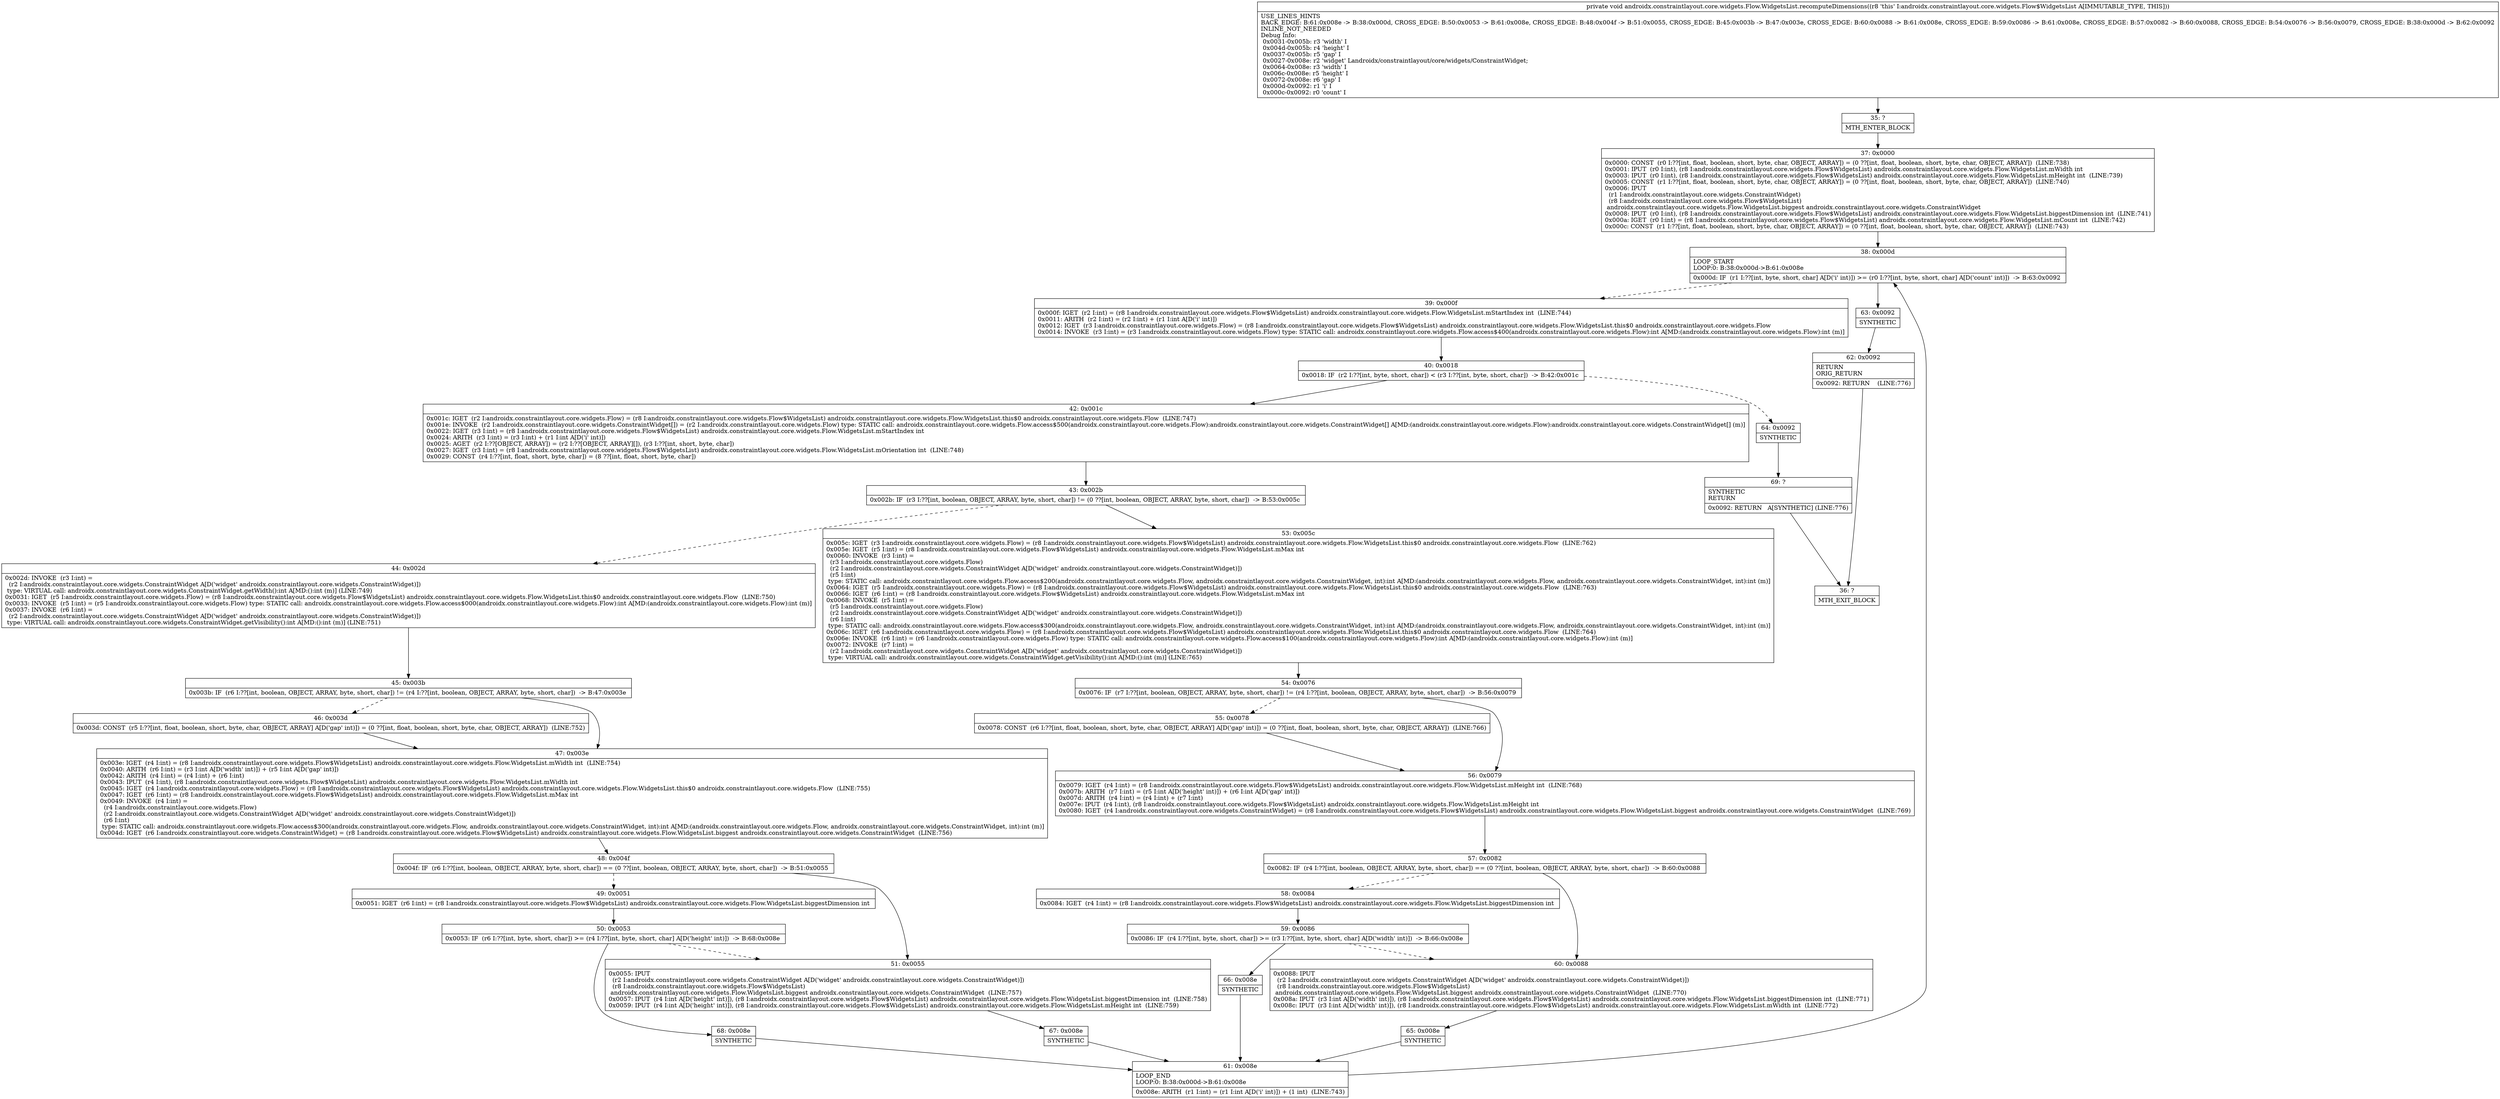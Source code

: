 digraph "CFG forandroidx.constraintlayout.core.widgets.Flow.WidgetsList.recomputeDimensions()V" {
Node_35 [shape=record,label="{35\:\ ?|MTH_ENTER_BLOCK\l}"];
Node_37 [shape=record,label="{37\:\ 0x0000|0x0000: CONST  (r0 I:??[int, float, boolean, short, byte, char, OBJECT, ARRAY]) = (0 ??[int, float, boolean, short, byte, char, OBJECT, ARRAY])  (LINE:738)\l0x0001: IPUT  (r0 I:int), (r8 I:androidx.constraintlayout.core.widgets.Flow$WidgetsList) androidx.constraintlayout.core.widgets.Flow.WidgetsList.mWidth int \l0x0003: IPUT  (r0 I:int), (r8 I:androidx.constraintlayout.core.widgets.Flow$WidgetsList) androidx.constraintlayout.core.widgets.Flow.WidgetsList.mHeight int  (LINE:739)\l0x0005: CONST  (r1 I:??[int, float, boolean, short, byte, char, OBJECT, ARRAY]) = (0 ??[int, float, boolean, short, byte, char, OBJECT, ARRAY])  (LINE:740)\l0x0006: IPUT  \l  (r1 I:androidx.constraintlayout.core.widgets.ConstraintWidget)\l  (r8 I:androidx.constraintlayout.core.widgets.Flow$WidgetsList)\l androidx.constraintlayout.core.widgets.Flow.WidgetsList.biggest androidx.constraintlayout.core.widgets.ConstraintWidget \l0x0008: IPUT  (r0 I:int), (r8 I:androidx.constraintlayout.core.widgets.Flow$WidgetsList) androidx.constraintlayout.core.widgets.Flow.WidgetsList.biggestDimension int  (LINE:741)\l0x000a: IGET  (r0 I:int) = (r8 I:androidx.constraintlayout.core.widgets.Flow$WidgetsList) androidx.constraintlayout.core.widgets.Flow.WidgetsList.mCount int  (LINE:742)\l0x000c: CONST  (r1 I:??[int, float, boolean, short, byte, char, OBJECT, ARRAY]) = (0 ??[int, float, boolean, short, byte, char, OBJECT, ARRAY])  (LINE:743)\l}"];
Node_38 [shape=record,label="{38\:\ 0x000d|LOOP_START\lLOOP:0: B:38:0x000d\-\>B:61:0x008e\l|0x000d: IF  (r1 I:??[int, byte, short, char] A[D('i' int)]) \>= (r0 I:??[int, byte, short, char] A[D('count' int)])  \-\> B:63:0x0092 \l}"];
Node_39 [shape=record,label="{39\:\ 0x000f|0x000f: IGET  (r2 I:int) = (r8 I:androidx.constraintlayout.core.widgets.Flow$WidgetsList) androidx.constraintlayout.core.widgets.Flow.WidgetsList.mStartIndex int  (LINE:744)\l0x0011: ARITH  (r2 I:int) = (r2 I:int) + (r1 I:int A[D('i' int)]) \l0x0012: IGET  (r3 I:androidx.constraintlayout.core.widgets.Flow) = (r8 I:androidx.constraintlayout.core.widgets.Flow$WidgetsList) androidx.constraintlayout.core.widgets.Flow.WidgetsList.this$0 androidx.constraintlayout.core.widgets.Flow \l0x0014: INVOKE  (r3 I:int) = (r3 I:androidx.constraintlayout.core.widgets.Flow) type: STATIC call: androidx.constraintlayout.core.widgets.Flow.access$400(androidx.constraintlayout.core.widgets.Flow):int A[MD:(androidx.constraintlayout.core.widgets.Flow):int (m)]\l}"];
Node_40 [shape=record,label="{40\:\ 0x0018|0x0018: IF  (r2 I:??[int, byte, short, char]) \< (r3 I:??[int, byte, short, char])  \-\> B:42:0x001c \l}"];
Node_42 [shape=record,label="{42\:\ 0x001c|0x001c: IGET  (r2 I:androidx.constraintlayout.core.widgets.Flow) = (r8 I:androidx.constraintlayout.core.widgets.Flow$WidgetsList) androidx.constraintlayout.core.widgets.Flow.WidgetsList.this$0 androidx.constraintlayout.core.widgets.Flow  (LINE:747)\l0x001e: INVOKE  (r2 I:androidx.constraintlayout.core.widgets.ConstraintWidget[]) = (r2 I:androidx.constraintlayout.core.widgets.Flow) type: STATIC call: androidx.constraintlayout.core.widgets.Flow.access$500(androidx.constraintlayout.core.widgets.Flow):androidx.constraintlayout.core.widgets.ConstraintWidget[] A[MD:(androidx.constraintlayout.core.widgets.Flow):androidx.constraintlayout.core.widgets.ConstraintWidget[] (m)]\l0x0022: IGET  (r3 I:int) = (r8 I:androidx.constraintlayout.core.widgets.Flow$WidgetsList) androidx.constraintlayout.core.widgets.Flow.WidgetsList.mStartIndex int \l0x0024: ARITH  (r3 I:int) = (r3 I:int) + (r1 I:int A[D('i' int)]) \l0x0025: AGET  (r2 I:??[OBJECT, ARRAY]) = (r2 I:??[OBJECT, ARRAY][]), (r3 I:??[int, short, byte, char]) \l0x0027: IGET  (r3 I:int) = (r8 I:androidx.constraintlayout.core.widgets.Flow$WidgetsList) androidx.constraintlayout.core.widgets.Flow.WidgetsList.mOrientation int  (LINE:748)\l0x0029: CONST  (r4 I:??[int, float, short, byte, char]) = (8 ??[int, float, short, byte, char]) \l}"];
Node_43 [shape=record,label="{43\:\ 0x002b|0x002b: IF  (r3 I:??[int, boolean, OBJECT, ARRAY, byte, short, char]) != (0 ??[int, boolean, OBJECT, ARRAY, byte, short, char])  \-\> B:53:0x005c \l}"];
Node_44 [shape=record,label="{44\:\ 0x002d|0x002d: INVOKE  (r3 I:int) = \l  (r2 I:androidx.constraintlayout.core.widgets.ConstraintWidget A[D('widget' androidx.constraintlayout.core.widgets.ConstraintWidget)])\l type: VIRTUAL call: androidx.constraintlayout.core.widgets.ConstraintWidget.getWidth():int A[MD:():int (m)] (LINE:749)\l0x0031: IGET  (r5 I:androidx.constraintlayout.core.widgets.Flow) = (r8 I:androidx.constraintlayout.core.widgets.Flow$WidgetsList) androidx.constraintlayout.core.widgets.Flow.WidgetsList.this$0 androidx.constraintlayout.core.widgets.Flow  (LINE:750)\l0x0033: INVOKE  (r5 I:int) = (r5 I:androidx.constraintlayout.core.widgets.Flow) type: STATIC call: androidx.constraintlayout.core.widgets.Flow.access$000(androidx.constraintlayout.core.widgets.Flow):int A[MD:(androidx.constraintlayout.core.widgets.Flow):int (m)]\l0x0037: INVOKE  (r6 I:int) = \l  (r2 I:androidx.constraintlayout.core.widgets.ConstraintWidget A[D('widget' androidx.constraintlayout.core.widgets.ConstraintWidget)])\l type: VIRTUAL call: androidx.constraintlayout.core.widgets.ConstraintWidget.getVisibility():int A[MD:():int (m)] (LINE:751)\l}"];
Node_45 [shape=record,label="{45\:\ 0x003b|0x003b: IF  (r6 I:??[int, boolean, OBJECT, ARRAY, byte, short, char]) != (r4 I:??[int, boolean, OBJECT, ARRAY, byte, short, char])  \-\> B:47:0x003e \l}"];
Node_46 [shape=record,label="{46\:\ 0x003d|0x003d: CONST  (r5 I:??[int, float, boolean, short, byte, char, OBJECT, ARRAY] A[D('gap' int)]) = (0 ??[int, float, boolean, short, byte, char, OBJECT, ARRAY])  (LINE:752)\l}"];
Node_47 [shape=record,label="{47\:\ 0x003e|0x003e: IGET  (r4 I:int) = (r8 I:androidx.constraintlayout.core.widgets.Flow$WidgetsList) androidx.constraintlayout.core.widgets.Flow.WidgetsList.mWidth int  (LINE:754)\l0x0040: ARITH  (r6 I:int) = (r3 I:int A[D('width' int)]) + (r5 I:int A[D('gap' int)]) \l0x0042: ARITH  (r4 I:int) = (r4 I:int) + (r6 I:int) \l0x0043: IPUT  (r4 I:int), (r8 I:androidx.constraintlayout.core.widgets.Flow$WidgetsList) androidx.constraintlayout.core.widgets.Flow.WidgetsList.mWidth int \l0x0045: IGET  (r4 I:androidx.constraintlayout.core.widgets.Flow) = (r8 I:androidx.constraintlayout.core.widgets.Flow$WidgetsList) androidx.constraintlayout.core.widgets.Flow.WidgetsList.this$0 androidx.constraintlayout.core.widgets.Flow  (LINE:755)\l0x0047: IGET  (r6 I:int) = (r8 I:androidx.constraintlayout.core.widgets.Flow$WidgetsList) androidx.constraintlayout.core.widgets.Flow.WidgetsList.mMax int \l0x0049: INVOKE  (r4 I:int) = \l  (r4 I:androidx.constraintlayout.core.widgets.Flow)\l  (r2 I:androidx.constraintlayout.core.widgets.ConstraintWidget A[D('widget' androidx.constraintlayout.core.widgets.ConstraintWidget)])\l  (r6 I:int)\l type: STATIC call: androidx.constraintlayout.core.widgets.Flow.access$300(androidx.constraintlayout.core.widgets.Flow, androidx.constraintlayout.core.widgets.ConstraintWidget, int):int A[MD:(androidx.constraintlayout.core.widgets.Flow, androidx.constraintlayout.core.widgets.ConstraintWidget, int):int (m)]\l0x004d: IGET  (r6 I:androidx.constraintlayout.core.widgets.ConstraintWidget) = (r8 I:androidx.constraintlayout.core.widgets.Flow$WidgetsList) androidx.constraintlayout.core.widgets.Flow.WidgetsList.biggest androidx.constraintlayout.core.widgets.ConstraintWidget  (LINE:756)\l}"];
Node_48 [shape=record,label="{48\:\ 0x004f|0x004f: IF  (r6 I:??[int, boolean, OBJECT, ARRAY, byte, short, char]) == (0 ??[int, boolean, OBJECT, ARRAY, byte, short, char])  \-\> B:51:0x0055 \l}"];
Node_49 [shape=record,label="{49\:\ 0x0051|0x0051: IGET  (r6 I:int) = (r8 I:androidx.constraintlayout.core.widgets.Flow$WidgetsList) androidx.constraintlayout.core.widgets.Flow.WidgetsList.biggestDimension int \l}"];
Node_50 [shape=record,label="{50\:\ 0x0053|0x0053: IF  (r6 I:??[int, byte, short, char]) \>= (r4 I:??[int, byte, short, char] A[D('height' int)])  \-\> B:68:0x008e \l}"];
Node_68 [shape=record,label="{68\:\ 0x008e|SYNTHETIC\l}"];
Node_61 [shape=record,label="{61\:\ 0x008e|LOOP_END\lLOOP:0: B:38:0x000d\-\>B:61:0x008e\l|0x008e: ARITH  (r1 I:int) = (r1 I:int A[D('i' int)]) + (1 int)  (LINE:743)\l}"];
Node_51 [shape=record,label="{51\:\ 0x0055|0x0055: IPUT  \l  (r2 I:androidx.constraintlayout.core.widgets.ConstraintWidget A[D('widget' androidx.constraintlayout.core.widgets.ConstraintWidget)])\l  (r8 I:androidx.constraintlayout.core.widgets.Flow$WidgetsList)\l androidx.constraintlayout.core.widgets.Flow.WidgetsList.biggest androidx.constraintlayout.core.widgets.ConstraintWidget  (LINE:757)\l0x0057: IPUT  (r4 I:int A[D('height' int)]), (r8 I:androidx.constraintlayout.core.widgets.Flow$WidgetsList) androidx.constraintlayout.core.widgets.Flow.WidgetsList.biggestDimension int  (LINE:758)\l0x0059: IPUT  (r4 I:int A[D('height' int)]), (r8 I:androidx.constraintlayout.core.widgets.Flow$WidgetsList) androidx.constraintlayout.core.widgets.Flow.WidgetsList.mHeight int  (LINE:759)\l}"];
Node_67 [shape=record,label="{67\:\ 0x008e|SYNTHETIC\l}"];
Node_53 [shape=record,label="{53\:\ 0x005c|0x005c: IGET  (r3 I:androidx.constraintlayout.core.widgets.Flow) = (r8 I:androidx.constraintlayout.core.widgets.Flow$WidgetsList) androidx.constraintlayout.core.widgets.Flow.WidgetsList.this$0 androidx.constraintlayout.core.widgets.Flow  (LINE:762)\l0x005e: IGET  (r5 I:int) = (r8 I:androidx.constraintlayout.core.widgets.Flow$WidgetsList) androidx.constraintlayout.core.widgets.Flow.WidgetsList.mMax int \l0x0060: INVOKE  (r3 I:int) = \l  (r3 I:androidx.constraintlayout.core.widgets.Flow)\l  (r2 I:androidx.constraintlayout.core.widgets.ConstraintWidget A[D('widget' androidx.constraintlayout.core.widgets.ConstraintWidget)])\l  (r5 I:int)\l type: STATIC call: androidx.constraintlayout.core.widgets.Flow.access$200(androidx.constraintlayout.core.widgets.Flow, androidx.constraintlayout.core.widgets.ConstraintWidget, int):int A[MD:(androidx.constraintlayout.core.widgets.Flow, androidx.constraintlayout.core.widgets.ConstraintWidget, int):int (m)]\l0x0064: IGET  (r5 I:androidx.constraintlayout.core.widgets.Flow) = (r8 I:androidx.constraintlayout.core.widgets.Flow$WidgetsList) androidx.constraintlayout.core.widgets.Flow.WidgetsList.this$0 androidx.constraintlayout.core.widgets.Flow  (LINE:763)\l0x0066: IGET  (r6 I:int) = (r8 I:androidx.constraintlayout.core.widgets.Flow$WidgetsList) androidx.constraintlayout.core.widgets.Flow.WidgetsList.mMax int \l0x0068: INVOKE  (r5 I:int) = \l  (r5 I:androidx.constraintlayout.core.widgets.Flow)\l  (r2 I:androidx.constraintlayout.core.widgets.ConstraintWidget A[D('widget' androidx.constraintlayout.core.widgets.ConstraintWidget)])\l  (r6 I:int)\l type: STATIC call: androidx.constraintlayout.core.widgets.Flow.access$300(androidx.constraintlayout.core.widgets.Flow, androidx.constraintlayout.core.widgets.ConstraintWidget, int):int A[MD:(androidx.constraintlayout.core.widgets.Flow, androidx.constraintlayout.core.widgets.ConstraintWidget, int):int (m)]\l0x006c: IGET  (r6 I:androidx.constraintlayout.core.widgets.Flow) = (r8 I:androidx.constraintlayout.core.widgets.Flow$WidgetsList) androidx.constraintlayout.core.widgets.Flow.WidgetsList.this$0 androidx.constraintlayout.core.widgets.Flow  (LINE:764)\l0x006e: INVOKE  (r6 I:int) = (r6 I:androidx.constraintlayout.core.widgets.Flow) type: STATIC call: androidx.constraintlayout.core.widgets.Flow.access$100(androidx.constraintlayout.core.widgets.Flow):int A[MD:(androidx.constraintlayout.core.widgets.Flow):int (m)]\l0x0072: INVOKE  (r7 I:int) = \l  (r2 I:androidx.constraintlayout.core.widgets.ConstraintWidget A[D('widget' androidx.constraintlayout.core.widgets.ConstraintWidget)])\l type: VIRTUAL call: androidx.constraintlayout.core.widgets.ConstraintWidget.getVisibility():int A[MD:():int (m)] (LINE:765)\l}"];
Node_54 [shape=record,label="{54\:\ 0x0076|0x0076: IF  (r7 I:??[int, boolean, OBJECT, ARRAY, byte, short, char]) != (r4 I:??[int, boolean, OBJECT, ARRAY, byte, short, char])  \-\> B:56:0x0079 \l}"];
Node_55 [shape=record,label="{55\:\ 0x0078|0x0078: CONST  (r6 I:??[int, float, boolean, short, byte, char, OBJECT, ARRAY] A[D('gap' int)]) = (0 ??[int, float, boolean, short, byte, char, OBJECT, ARRAY])  (LINE:766)\l}"];
Node_56 [shape=record,label="{56\:\ 0x0079|0x0079: IGET  (r4 I:int) = (r8 I:androidx.constraintlayout.core.widgets.Flow$WidgetsList) androidx.constraintlayout.core.widgets.Flow.WidgetsList.mHeight int  (LINE:768)\l0x007b: ARITH  (r7 I:int) = (r5 I:int A[D('height' int)]) + (r6 I:int A[D('gap' int)]) \l0x007d: ARITH  (r4 I:int) = (r4 I:int) + (r7 I:int) \l0x007e: IPUT  (r4 I:int), (r8 I:androidx.constraintlayout.core.widgets.Flow$WidgetsList) androidx.constraintlayout.core.widgets.Flow.WidgetsList.mHeight int \l0x0080: IGET  (r4 I:androidx.constraintlayout.core.widgets.ConstraintWidget) = (r8 I:androidx.constraintlayout.core.widgets.Flow$WidgetsList) androidx.constraintlayout.core.widgets.Flow.WidgetsList.biggest androidx.constraintlayout.core.widgets.ConstraintWidget  (LINE:769)\l}"];
Node_57 [shape=record,label="{57\:\ 0x0082|0x0082: IF  (r4 I:??[int, boolean, OBJECT, ARRAY, byte, short, char]) == (0 ??[int, boolean, OBJECT, ARRAY, byte, short, char])  \-\> B:60:0x0088 \l}"];
Node_58 [shape=record,label="{58\:\ 0x0084|0x0084: IGET  (r4 I:int) = (r8 I:androidx.constraintlayout.core.widgets.Flow$WidgetsList) androidx.constraintlayout.core.widgets.Flow.WidgetsList.biggestDimension int \l}"];
Node_59 [shape=record,label="{59\:\ 0x0086|0x0086: IF  (r4 I:??[int, byte, short, char]) \>= (r3 I:??[int, byte, short, char] A[D('width' int)])  \-\> B:66:0x008e \l}"];
Node_66 [shape=record,label="{66\:\ 0x008e|SYNTHETIC\l}"];
Node_60 [shape=record,label="{60\:\ 0x0088|0x0088: IPUT  \l  (r2 I:androidx.constraintlayout.core.widgets.ConstraintWidget A[D('widget' androidx.constraintlayout.core.widgets.ConstraintWidget)])\l  (r8 I:androidx.constraintlayout.core.widgets.Flow$WidgetsList)\l androidx.constraintlayout.core.widgets.Flow.WidgetsList.biggest androidx.constraintlayout.core.widgets.ConstraintWidget  (LINE:770)\l0x008a: IPUT  (r3 I:int A[D('width' int)]), (r8 I:androidx.constraintlayout.core.widgets.Flow$WidgetsList) androidx.constraintlayout.core.widgets.Flow.WidgetsList.biggestDimension int  (LINE:771)\l0x008c: IPUT  (r3 I:int A[D('width' int)]), (r8 I:androidx.constraintlayout.core.widgets.Flow$WidgetsList) androidx.constraintlayout.core.widgets.Flow.WidgetsList.mWidth int  (LINE:772)\l}"];
Node_65 [shape=record,label="{65\:\ 0x008e|SYNTHETIC\l}"];
Node_64 [shape=record,label="{64\:\ 0x0092|SYNTHETIC\l}"];
Node_69 [shape=record,label="{69\:\ ?|SYNTHETIC\lRETURN\l|0x0092: RETURN   A[SYNTHETIC] (LINE:776)\l}"];
Node_36 [shape=record,label="{36\:\ ?|MTH_EXIT_BLOCK\l}"];
Node_63 [shape=record,label="{63\:\ 0x0092|SYNTHETIC\l}"];
Node_62 [shape=record,label="{62\:\ 0x0092|RETURN\lORIG_RETURN\l|0x0092: RETURN    (LINE:776)\l}"];
MethodNode[shape=record,label="{private void androidx.constraintlayout.core.widgets.Flow.WidgetsList.recomputeDimensions((r8 'this' I:androidx.constraintlayout.core.widgets.Flow$WidgetsList A[IMMUTABLE_TYPE, THIS]))  | USE_LINES_HINTS\lBACK_EDGE: B:61:0x008e \-\> B:38:0x000d, CROSS_EDGE: B:50:0x0053 \-\> B:61:0x008e, CROSS_EDGE: B:48:0x004f \-\> B:51:0x0055, CROSS_EDGE: B:45:0x003b \-\> B:47:0x003e, CROSS_EDGE: B:60:0x0088 \-\> B:61:0x008e, CROSS_EDGE: B:59:0x0086 \-\> B:61:0x008e, CROSS_EDGE: B:57:0x0082 \-\> B:60:0x0088, CROSS_EDGE: B:54:0x0076 \-\> B:56:0x0079, CROSS_EDGE: B:38:0x000d \-\> B:62:0x0092\lINLINE_NOT_NEEDED\lDebug Info:\l  0x0031\-0x005b: r3 'width' I\l  0x004d\-0x005b: r4 'height' I\l  0x0037\-0x005b: r5 'gap' I\l  0x0027\-0x008e: r2 'widget' Landroidx\/constraintlayout\/core\/widgets\/ConstraintWidget;\l  0x0064\-0x008e: r3 'width' I\l  0x006c\-0x008e: r5 'height' I\l  0x0072\-0x008e: r6 'gap' I\l  0x000d\-0x0092: r1 'i' I\l  0x000c\-0x0092: r0 'count' I\l}"];
MethodNode -> Node_35;Node_35 -> Node_37;
Node_37 -> Node_38;
Node_38 -> Node_39[style=dashed];
Node_38 -> Node_63;
Node_39 -> Node_40;
Node_40 -> Node_42;
Node_40 -> Node_64[style=dashed];
Node_42 -> Node_43;
Node_43 -> Node_44[style=dashed];
Node_43 -> Node_53;
Node_44 -> Node_45;
Node_45 -> Node_46[style=dashed];
Node_45 -> Node_47;
Node_46 -> Node_47;
Node_47 -> Node_48;
Node_48 -> Node_49[style=dashed];
Node_48 -> Node_51;
Node_49 -> Node_50;
Node_50 -> Node_51[style=dashed];
Node_50 -> Node_68;
Node_68 -> Node_61;
Node_61 -> Node_38;
Node_51 -> Node_67;
Node_67 -> Node_61;
Node_53 -> Node_54;
Node_54 -> Node_55[style=dashed];
Node_54 -> Node_56;
Node_55 -> Node_56;
Node_56 -> Node_57;
Node_57 -> Node_58[style=dashed];
Node_57 -> Node_60;
Node_58 -> Node_59;
Node_59 -> Node_60[style=dashed];
Node_59 -> Node_66;
Node_66 -> Node_61;
Node_60 -> Node_65;
Node_65 -> Node_61;
Node_64 -> Node_69;
Node_69 -> Node_36;
Node_63 -> Node_62;
Node_62 -> Node_36;
}

